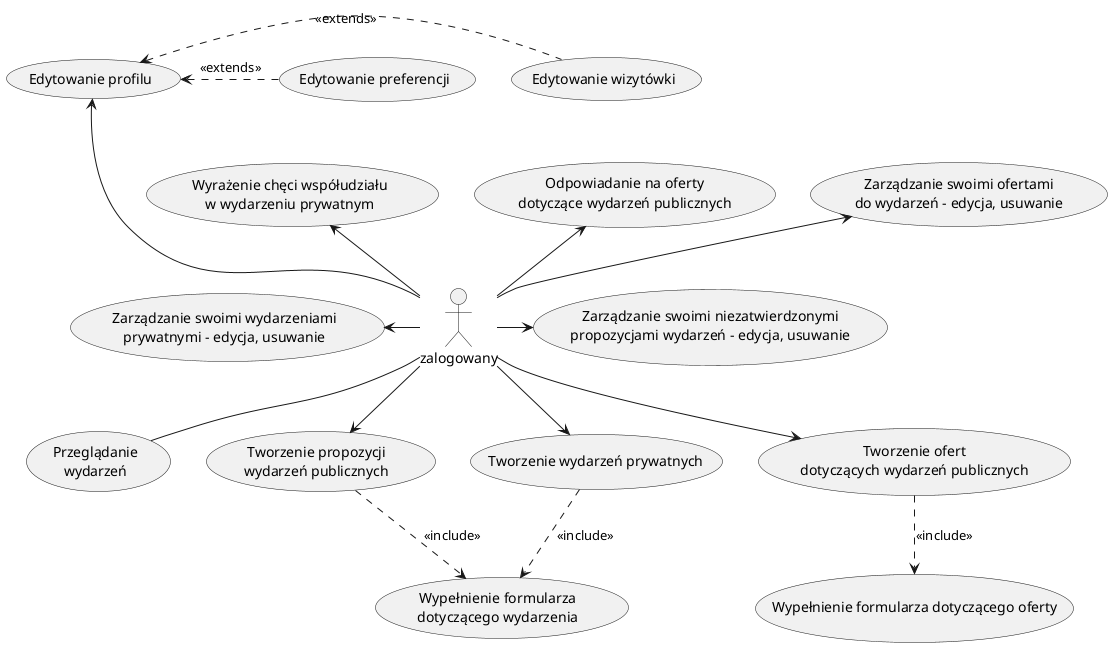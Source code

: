 @startuml
usecase przegladanieWydarzen as "Przeglądanie
wydarzeń"
usecase propozycjaWydarzenPublicznych as "Tworzenie propozycji
wydarzeń publicznych"

zalogowany -- przegladanieWydarzen
zalogowany --> propozycjaWydarzenPublicznych
propozycjaWydarzenPublicznych ..> (Wypełnienie formularza\ndotyczącego wydarzenia) : <<include>>
zalogowany -right-> (Zarządzanie swoimi niezatwierdzonymi\npropozycjami wydarzeń - edycja, usuwanie)
zalogowany --> (Tworzenie wydarzeń prywatnych)
(Tworzenie wydarzeń prywatnych) ..> (Wypełnienie formularza\ndotyczącego wydarzenia)  : <<include>>
zalogowany -left-> (Zarządzanie swoimi wydarzeniami\nprywatnymi - edycja, usuwanie)
zalogowany --> (Tworzenie ofert\ndotyczących wydarzeń publicznych)
 (Tworzenie ofert\ndotyczących wydarzeń publicznych) ..> (Wypełnienie formularza dotyczącego oferty) : <<include>>
zalogowany -up-> (Zarządzanie swoimi ofertami\ndo wydarzeń - edycja, usuwanie)
zalogowany -up-> (Odpowiadanie na oferty\ndotyczące wydarzeń publicznych)
zalogowany -up-> (Wyrażenie chęci współudziału\nw wydarzeniu prywatnym)
zalogowany -up--> (Edytowanie profilu)
(Edytowanie profilu) <.right. (Edytowanie wizytówki) : <<extends>>
(Edytowanie profilu) <.right. (Edytowanie preferencji) : <<extends>>

@enduml